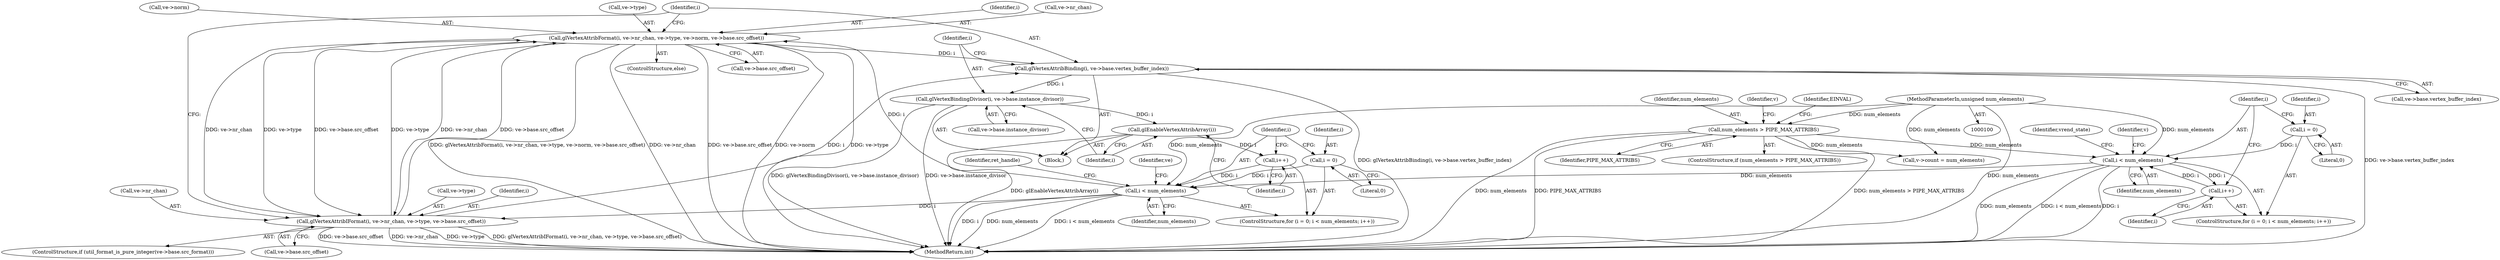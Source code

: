 digraph "0_virglrenderer_737c3350850ca4dbc5633b3bdb4118176ce59920@pointer" {
"1000590" [label="(Call,glVertexAttribFormat(i, ve->nr_chan, ve->type, ve->norm, ve->base.src_offset))"];
"1000554" [label="(Call,i < num_elements)"];
"1000557" [label="(Call,i++)"];
"1000620" [label="(Call,glEnableVertexAttribArray(i))"];
"1000613" [label="(Call,glVertexBindingDivisor(i, ve->base.instance_divisor))"];
"1000606" [label="(Call,glVertexAttribBinding(i, ve->base.vertex_buffer_index))"];
"1000576" [label="(Call,glVertexAttribIFormat(i, ve->nr_chan, ve->type, ve->base.src_offset))"];
"1000590" [label="(Call,glVertexAttribFormat(i, ve->nr_chan, ve->type, ve->norm, ve->base.src_offset))"];
"1000551" [label="(Call,i = 0)"];
"1000135" [label="(Call,i < num_elements)"];
"1000138" [label="(Call,i++)"];
"1000132" [label="(Call,i = 0)"];
"1000103" [label="(MethodParameterIn,unsigned num_elements)"];
"1000112" [label="(Call,num_elements > PIPE_MAX_ATTRIBS)"];
"1000139" [label="(Identifier,i)"];
"1000126" [label="(Call,v->count = num_elements)"];
"1000562" [label="(Identifier,ve)"];
"1000559" [label="(Block,)"];
"1000595" [label="(Call,ve->type)"];
"1000577" [label="(Identifier,i)"];
"1000552" [label="(Identifier,i)"];
"1000576" [label="(Call,glVertexAttribIFormat(i, ve->nr_chan, ve->type, ve->base.src_offset))"];
"1000555" [label="(Identifier,i)"];
"1000584" [label="(Call,ve->base.src_offset)"];
"1000137" [label="(Identifier,num_elements)"];
"1000553" [label="(Literal,0)"];
"1000111" [label="(ControlStructure,if (num_elements > PIPE_MAX_ATTRIBS))"];
"1000113" [label="(Identifier,num_elements)"];
"1000118" [label="(Identifier,v)"];
"1000136" [label="(Identifier,i)"];
"1000589" [label="(ControlStructure,else)"];
"1000135" [label="(Call,i < num_elements)"];
"1000138" [label="(Call,i++)"];
"1000591" [label="(Identifier,i)"];
"1000621" [label="(Identifier,i)"];
"1000146" [label="(Identifier,v)"];
"1000557" [label="(Call,i++)"];
"1000608" [label="(Call,ve->base.vertex_buffer_index)"];
"1000133" [label="(Identifier,i)"];
"1000554" [label="(Call,i < num_elements)"];
"1000556" [label="(Identifier,num_elements)"];
"1000131" [label="(ControlStructure,for (i = 0; i < num_elements; i++))"];
"1000112" [label="(Call,num_elements > PIPE_MAX_ATTRIBS)"];
"1000592" [label="(Call,ve->nr_chan)"];
"1000103" [label="(MethodParameterIn,unsigned num_elements)"];
"1000613" [label="(Call,glVertexBindingDivisor(i, ve->base.instance_divisor))"];
"1000623" [label="(Identifier,ret_handle)"];
"1000116" [label="(Identifier,EINVAL)"];
"1000551" [label="(Call,i = 0)"];
"1000578" [label="(Call,ve->nr_chan)"];
"1000620" [label="(Call,glEnableVertexAttribArray(i))"];
"1000537" [label="(Identifier,vrend_state)"];
"1000550" [label="(ControlStructure,for (i = 0; i < num_elements; i++))"];
"1000614" [label="(Identifier,i)"];
"1000598" [label="(Call,ve->norm)"];
"1000132" [label="(Call,i = 0)"];
"1000134" [label="(Literal,0)"];
"1000114" [label="(Identifier,PIPE_MAX_ATTRIBS)"];
"1000601" [label="(Call,ve->base.src_offset)"];
"1000558" [label="(Identifier,i)"];
"1000607" [label="(Identifier,i)"];
"1000606" [label="(Call,glVertexAttribBinding(i, ve->base.vertex_buffer_index))"];
"1000581" [label="(Call,ve->type)"];
"1000615" [label="(Call,ve->base.instance_divisor)"];
"1000590" [label="(Call,glVertexAttribFormat(i, ve->nr_chan, ve->type, ve->norm, ve->base.src_offset))"];
"1000641" [label="(MethodReturn,int)"];
"1000569" [label="(ControlStructure,if (util_format_is_pure_integer(ve->base.src_format)))"];
"1000590" -> "1000589"  [label="AST: "];
"1000590" -> "1000601"  [label="CFG: "];
"1000591" -> "1000590"  [label="AST: "];
"1000592" -> "1000590"  [label="AST: "];
"1000595" -> "1000590"  [label="AST: "];
"1000598" -> "1000590"  [label="AST: "];
"1000601" -> "1000590"  [label="AST: "];
"1000607" -> "1000590"  [label="CFG: "];
"1000590" -> "1000641"  [label="DDG: ve->norm"];
"1000590" -> "1000641"  [label="DDG: ve->type"];
"1000590" -> "1000641"  [label="DDG: glVertexAttribFormat(i, ve->nr_chan, ve->type, ve->norm, ve->base.src_offset)"];
"1000590" -> "1000641"  [label="DDG: ve->nr_chan"];
"1000590" -> "1000641"  [label="DDG: ve->base.src_offset"];
"1000590" -> "1000576"  [label="DDG: ve->nr_chan"];
"1000590" -> "1000576"  [label="DDG: ve->type"];
"1000590" -> "1000576"  [label="DDG: ve->base.src_offset"];
"1000554" -> "1000590"  [label="DDG: i"];
"1000576" -> "1000590"  [label="DDG: ve->nr_chan"];
"1000576" -> "1000590"  [label="DDG: ve->type"];
"1000576" -> "1000590"  [label="DDG: ve->base.src_offset"];
"1000590" -> "1000606"  [label="DDG: i"];
"1000554" -> "1000550"  [label="AST: "];
"1000554" -> "1000556"  [label="CFG: "];
"1000555" -> "1000554"  [label="AST: "];
"1000556" -> "1000554"  [label="AST: "];
"1000562" -> "1000554"  [label="CFG: "];
"1000623" -> "1000554"  [label="CFG: "];
"1000554" -> "1000641"  [label="DDG: i < num_elements"];
"1000554" -> "1000641"  [label="DDG: i"];
"1000554" -> "1000641"  [label="DDG: num_elements"];
"1000557" -> "1000554"  [label="DDG: i"];
"1000551" -> "1000554"  [label="DDG: i"];
"1000135" -> "1000554"  [label="DDG: num_elements"];
"1000103" -> "1000554"  [label="DDG: num_elements"];
"1000554" -> "1000576"  [label="DDG: i"];
"1000557" -> "1000550"  [label="AST: "];
"1000557" -> "1000558"  [label="CFG: "];
"1000558" -> "1000557"  [label="AST: "];
"1000555" -> "1000557"  [label="CFG: "];
"1000620" -> "1000557"  [label="DDG: i"];
"1000620" -> "1000559"  [label="AST: "];
"1000620" -> "1000621"  [label="CFG: "];
"1000621" -> "1000620"  [label="AST: "];
"1000558" -> "1000620"  [label="CFG: "];
"1000620" -> "1000641"  [label="DDG: glEnableVertexAttribArray(i)"];
"1000613" -> "1000620"  [label="DDG: i"];
"1000613" -> "1000559"  [label="AST: "];
"1000613" -> "1000615"  [label="CFG: "];
"1000614" -> "1000613"  [label="AST: "];
"1000615" -> "1000613"  [label="AST: "];
"1000621" -> "1000613"  [label="CFG: "];
"1000613" -> "1000641"  [label="DDG: glVertexBindingDivisor(i, ve->base.instance_divisor)"];
"1000613" -> "1000641"  [label="DDG: ve->base.instance_divisor"];
"1000606" -> "1000613"  [label="DDG: i"];
"1000606" -> "1000559"  [label="AST: "];
"1000606" -> "1000608"  [label="CFG: "];
"1000607" -> "1000606"  [label="AST: "];
"1000608" -> "1000606"  [label="AST: "];
"1000614" -> "1000606"  [label="CFG: "];
"1000606" -> "1000641"  [label="DDG: ve->base.vertex_buffer_index"];
"1000606" -> "1000641"  [label="DDG: glVertexAttribBinding(i, ve->base.vertex_buffer_index)"];
"1000576" -> "1000606"  [label="DDG: i"];
"1000576" -> "1000569"  [label="AST: "];
"1000576" -> "1000584"  [label="CFG: "];
"1000577" -> "1000576"  [label="AST: "];
"1000578" -> "1000576"  [label="AST: "];
"1000581" -> "1000576"  [label="AST: "];
"1000584" -> "1000576"  [label="AST: "];
"1000607" -> "1000576"  [label="CFG: "];
"1000576" -> "1000641"  [label="DDG: ve->base.src_offset"];
"1000576" -> "1000641"  [label="DDG: ve->nr_chan"];
"1000576" -> "1000641"  [label="DDG: ve->type"];
"1000576" -> "1000641"  [label="DDG: glVertexAttribIFormat(i, ve->nr_chan, ve->type, ve->base.src_offset)"];
"1000551" -> "1000550"  [label="AST: "];
"1000551" -> "1000553"  [label="CFG: "];
"1000552" -> "1000551"  [label="AST: "];
"1000553" -> "1000551"  [label="AST: "];
"1000555" -> "1000551"  [label="CFG: "];
"1000135" -> "1000131"  [label="AST: "];
"1000135" -> "1000137"  [label="CFG: "];
"1000136" -> "1000135"  [label="AST: "];
"1000137" -> "1000135"  [label="AST: "];
"1000146" -> "1000135"  [label="CFG: "];
"1000537" -> "1000135"  [label="CFG: "];
"1000135" -> "1000641"  [label="DDG: i < num_elements"];
"1000135" -> "1000641"  [label="DDG: i"];
"1000135" -> "1000641"  [label="DDG: num_elements"];
"1000138" -> "1000135"  [label="DDG: i"];
"1000132" -> "1000135"  [label="DDG: i"];
"1000103" -> "1000135"  [label="DDG: num_elements"];
"1000112" -> "1000135"  [label="DDG: num_elements"];
"1000135" -> "1000138"  [label="DDG: i"];
"1000138" -> "1000131"  [label="AST: "];
"1000138" -> "1000139"  [label="CFG: "];
"1000139" -> "1000138"  [label="AST: "];
"1000136" -> "1000138"  [label="CFG: "];
"1000132" -> "1000131"  [label="AST: "];
"1000132" -> "1000134"  [label="CFG: "];
"1000133" -> "1000132"  [label="AST: "];
"1000134" -> "1000132"  [label="AST: "];
"1000136" -> "1000132"  [label="CFG: "];
"1000103" -> "1000100"  [label="AST: "];
"1000103" -> "1000641"  [label="DDG: num_elements"];
"1000103" -> "1000112"  [label="DDG: num_elements"];
"1000103" -> "1000126"  [label="DDG: num_elements"];
"1000112" -> "1000111"  [label="AST: "];
"1000112" -> "1000114"  [label="CFG: "];
"1000113" -> "1000112"  [label="AST: "];
"1000114" -> "1000112"  [label="AST: "];
"1000116" -> "1000112"  [label="CFG: "];
"1000118" -> "1000112"  [label="CFG: "];
"1000112" -> "1000641"  [label="DDG: PIPE_MAX_ATTRIBS"];
"1000112" -> "1000641"  [label="DDG: num_elements > PIPE_MAX_ATTRIBS"];
"1000112" -> "1000641"  [label="DDG: num_elements"];
"1000112" -> "1000126"  [label="DDG: num_elements"];
}
